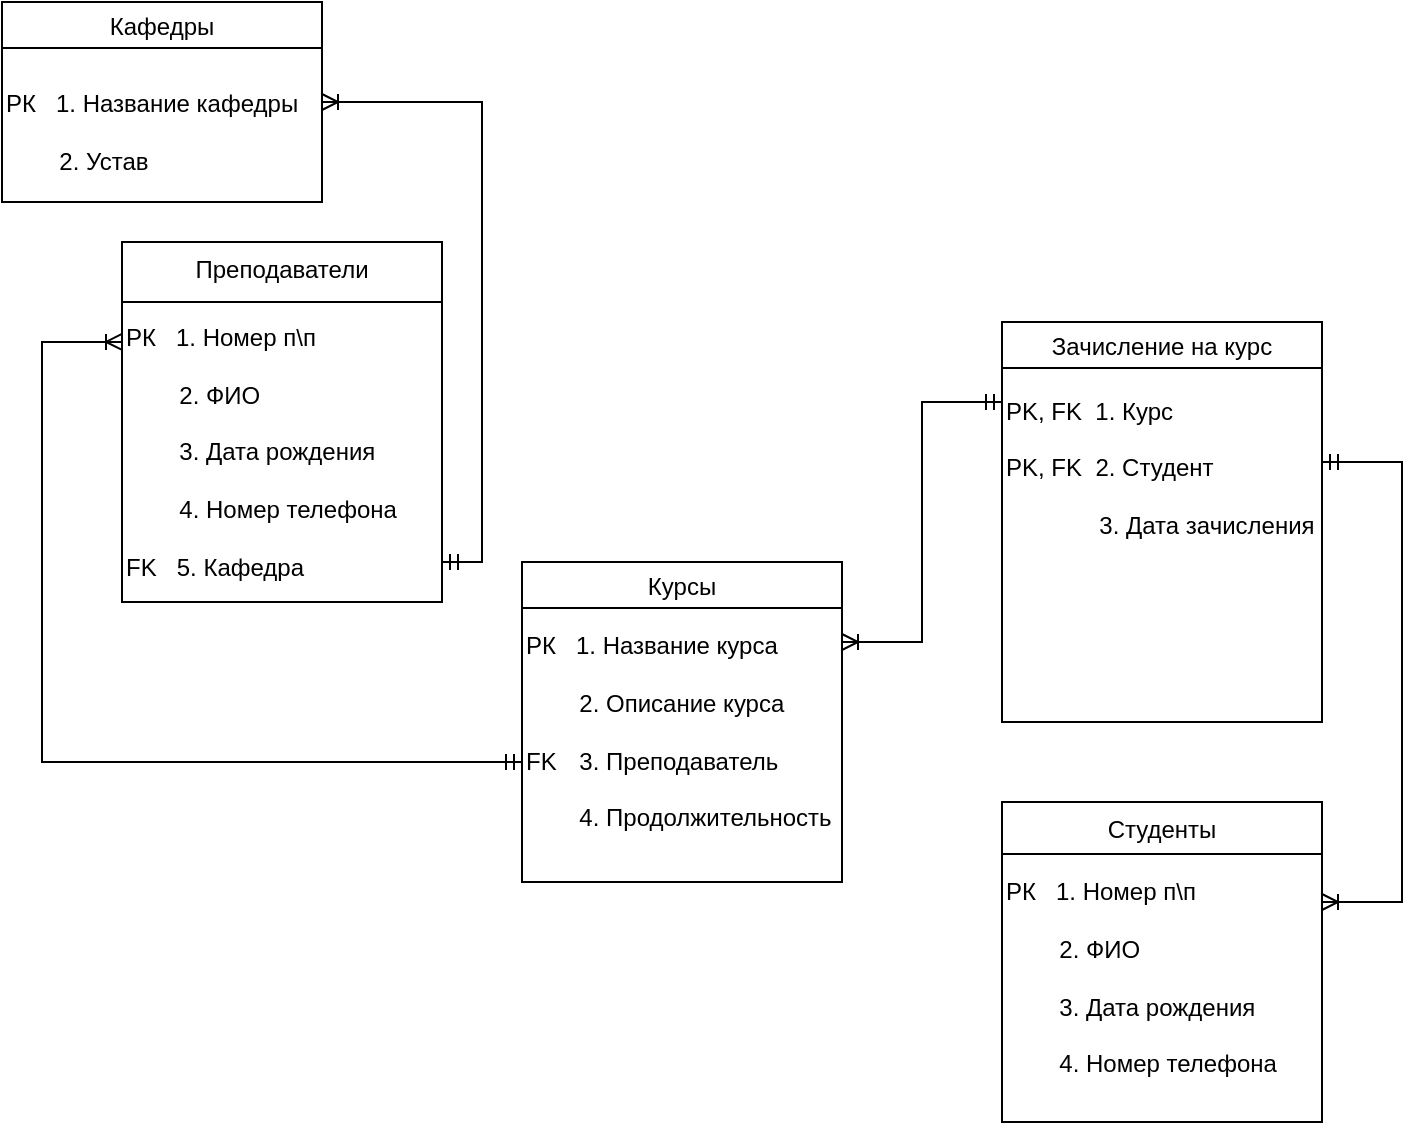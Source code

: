 <mxfile version="20.3.3" type="google" pages="3"><diagram id="iXo6Ggyb3E7gRawBIbnl" name="Задание-1"><mxGraphModel grid="1" page="1" gridSize="10" guides="1" tooltips="1" connect="1" arrows="1" fold="1" pageScale="1" pageWidth="850" pageHeight="1100" math="0" shadow="0"><root><mxCell id="0"/><mxCell id="1" parent="0"/><mxCell id="Z5ABSMp3mamQOZRoFABM-1" value="Студенты" style="swimlane;fontStyle=0;align=center;verticalAlign=top;childLayout=stackLayout;horizontal=1;startSize=26;horizontalStack=0;resizeParent=1;resizeLast=0;collapsible=1;marginBottom=0;rounded=0;shadow=0;strokeWidth=1;" vertex="1" parent="1"><mxGeometry x="520" y="440" width="160" height="160" as="geometry"><mxRectangle x="130" y="380" width="160" height="26" as="alternateBounds"/></mxGeometry></mxCell><mxCell id="Z5ABSMp3mamQOZRoFABM-2" value="РК&amp;nbsp; &amp;nbsp;1. Номер п\п&lt;br&gt;&lt;span style=&quot;white-space: pre;&quot;&gt;&#9;&lt;/span&gt;&lt;br&gt;&lt;span style=&quot;white-space: pre;&quot;&gt;&#9;&lt;/span&gt;2. ФИО&lt;br&gt;&lt;br&gt;&lt;span style=&quot;white-space: pre;&quot;&gt;&#9;&lt;/span&gt;3. Дата рождения&lt;br&gt;&lt;br&gt;&lt;span style=&quot;white-space: pre;&quot;&gt;&#9;&lt;/span&gt;4. Номер телефона&amp;nbsp;" style="text;html=1;strokeColor=none;fillColor=none;align=left;verticalAlign=middle;whiteSpace=wrap;rounded=0;" vertex="1" parent="Z5ABSMp3mamQOZRoFABM-1"><mxGeometry y="26" width="160" height="124" as="geometry"/></mxCell><mxCell id="Z5ABSMp3mamQOZRoFABM-3" value="Кафедры" style="swimlane;fontStyle=0" vertex="1" parent="1"><mxGeometry x="20" y="40" width="160" height="100" as="geometry"/></mxCell><mxCell id="Z5ABSMp3mamQOZRoFABM-4" value="РК&amp;nbsp; &amp;nbsp;1. Название кафедры&lt;br&gt;&lt;br&gt;&lt;span style=&quot;white-space: pre;&quot;&gt;&#9;&lt;/span&gt;2. Устав&lt;br&gt;" style="text;html=1;strokeColor=none;fillColor=none;align=left;verticalAlign=middle;whiteSpace=wrap;rounded=0;" vertex="1" parent="Z5ABSMp3mamQOZRoFABM-3"><mxGeometry y="30" width="160" height="70" as="geometry"/></mxCell><mxCell id="Z5ABSMp3mamQOZRoFABM-5" value="Курсы" style="swimlane;fontStyle=0" vertex="1" parent="1"><mxGeometry x="280" y="320" width="160" height="160" as="geometry"/></mxCell><mxCell id="Z5ABSMp3mamQOZRoFABM-6" value="РК&amp;nbsp; &amp;nbsp;1. Название курса&lt;br&gt;&lt;br&gt;&lt;span style=&quot;white-space: pre;&quot;&gt;&#9;&lt;/span&gt;2. Описание курса&lt;br&gt;&lt;br&gt;FK&lt;span style=&quot;white-space: pre;&quot;&gt;&#9;&lt;/span&gt;3. Преподаватель&lt;br&gt;&lt;br&gt;&lt;span style=&quot;white-space: pre;&quot;&gt;&#9;&lt;/span&gt;4. Продолжительность" style="text;html=1;strokeColor=none;fillColor=none;align=left;verticalAlign=middle;whiteSpace=wrap;rounded=0;" vertex="1" parent="Z5ABSMp3mamQOZRoFABM-5"><mxGeometry y="30" width="160" height="110" as="geometry"/></mxCell><mxCell id="Z5ABSMp3mamQOZRoFABM-7" value="Зачисление на курс" style="swimlane;fontStyle=0" vertex="1" parent="1"><mxGeometry x="520" y="200" width="160" height="200" as="geometry"/></mxCell><mxCell id="Z5ABSMp3mamQOZRoFABM-8" value="PK, FK&amp;nbsp; 1. Курс&lt;br&gt;&lt;br&gt;PK, FK&amp;nbsp;&amp;nbsp;&lt;span style=&quot;white-space: pre;&quot;&gt;2&lt;/span&gt;. Студент&lt;br&gt;&lt;br&gt;&lt;span style=&quot;white-space: pre;&quot;&gt;&#9;&lt;/span&gt;&amp;nbsp; &amp;nbsp; &amp;nbsp; 3. Дата зачисления" style="text;html=1;strokeColor=none;fillColor=none;align=left;verticalAlign=middle;whiteSpace=wrap;rounded=0;" vertex="1" parent="Z5ABSMp3mamQOZRoFABM-7"><mxGeometry y="26" width="160" height="94" as="geometry"/></mxCell><mxCell id="Z5ABSMp3mamQOZRoFABM-9" value="" style="endArrow=ERmandOne;html=1;rounded=0;endFill=0;startArrow=ERoneToMany;startFill=0;" edge="1" parent="1"><mxGeometry width="50" height="50" relative="1" as="geometry"><mxPoint x="180" y="90" as="sourcePoint"/><mxPoint x="240" y="320" as="targetPoint"/><Array as="points"><mxPoint x="260" y="90"/><mxPoint x="260" y="220"/><mxPoint x="260" y="320"/></Array></mxGeometry></mxCell><mxCell id="Z5ABSMp3mamQOZRoFABM-10" value="" style="endArrow=ERmandOne;html=1;rounded=0;entryX=0;entryY=0.867;entryDx=0;entryDy=0;entryPerimeter=0;endFill=0;startArrow=ERoneToMany;startFill=0;" edge="1" parent="1"><mxGeometry width="50" height="50" relative="1" as="geometry"><mxPoint x="440" y="360.0" as="sourcePoint"/><mxPoint x="520" y="240.05" as="targetPoint"/><Array as="points"><mxPoint x="480" y="360"/><mxPoint x="480" y="240"/></Array></mxGeometry></mxCell><mxCell id="Z5ABSMp3mamQOZRoFABM-11" value="" style="endArrow=ERmandOne;html=1;rounded=0;endFill=0;startArrow=ERoneToMany;startFill=0;" edge="1" parent="1"><mxGeometry width="50" height="50" relative="1" as="geometry"><mxPoint x="680" y="490" as="sourcePoint"/><mxPoint x="680" y="270" as="targetPoint"/><Array as="points"><mxPoint x="720" y="490"/><mxPoint x="720" y="270"/></Array></mxGeometry></mxCell><mxCell id="Z5ABSMp3mamQOZRoFABM-12" value="Преподаватели" style="swimlane;fontStyle=0;align=center;verticalAlign=top;childLayout=stackLayout;horizontal=1;startSize=30;horizontalStack=0;resizeParent=1;resizeLast=0;collapsible=1;marginBottom=0;rounded=0;shadow=0;strokeWidth=1;" vertex="1" parent="1"><mxGeometry x="80" y="160" width="160" height="180" as="geometry"><mxRectangle x="340" y="380" width="170" height="26" as="alternateBounds"/></mxGeometry></mxCell><mxCell id="Z5ABSMp3mamQOZRoFABM-13" value="РК&amp;nbsp; &amp;nbsp;1. Номер п\п&lt;br&gt;&lt;span style=&quot;&quot;&gt;&#9;&lt;/span&gt;&lt;br&gt;&lt;span style=&quot;&quot;&gt;&#9;&lt;/span&gt;&lt;span style=&quot;white-space: pre;&quot;&gt;&#9;&lt;/span&gt;2. ФИО&lt;br&gt;&lt;br&gt;&lt;span style=&quot;&quot;&gt;&#9;&lt;/span&gt;&lt;span style=&quot;white-space: pre;&quot;&gt;&#9;&lt;/span&gt;3. Дата рождения&lt;br&gt;&lt;br&gt;&lt;span style=&quot;&quot;&gt;&#9;&lt;/span&gt;&lt;span style=&quot;white-space: pre;&quot;&gt;&#9;&lt;/span&gt;4. Номер телефона&lt;br&gt;&lt;br&gt;FK&lt;span style=&quot;&quot;&gt;&amp;nbsp; &amp;nbsp;5&lt;/span&gt;. Кафедра" style="text;html=1;strokeColor=none;fillColor=none;align=left;verticalAlign=middle;whiteSpace=wrap;rounded=0;" vertex="1" parent="Z5ABSMp3mamQOZRoFABM-12"><mxGeometry y="30" width="160" height="150" as="geometry"/></mxCell><mxCell id="Z5ABSMp3mamQOZRoFABM-14" value="" style="endArrow=ERmandOne;html=1;rounded=0;endFill=0;startArrow=ERoneToMany;startFill=0;exitX=0;exitY=0.133;exitDx=0;exitDy=0;exitPerimeter=0;" edge="1" parent="1" source="Z5ABSMp3mamQOZRoFABM-13"><mxGeometry width="50" height="50" relative="1" as="geometry"><mxPoint x="320" y="160" as="sourcePoint"/><mxPoint x="280" y="420" as="targetPoint"/><Array as="points"><mxPoint x="40" y="210"/><mxPoint x="40" y="420"/><mxPoint x="280" y="420"/></Array></mxGeometry></mxCell></root></mxGraphModel></diagram><diagram id="kxy3dMc8ahSGTGAOvE9N" name="Задание-2"><mxGraphModel grid="1" page="1" gridSize="10" guides="1" tooltips="1" connect="1" arrows="1" fold="1" pageScale="1" pageWidth="850" pageHeight="1100" math="0" shadow="0"><root><mxCell id="0"/><mxCell id="1" parent="0"/><mxCell id="FsXT6Jop-j_CxbyEZ7-D-1" value="Студенты" style="swimlane;fontStyle=0;align=center;verticalAlign=top;childLayout=stackLayout;horizontal=1;startSize=26;horizontalStack=0;resizeParent=1;resizeLast=0;collapsible=1;marginBottom=0;rounded=0;shadow=0;strokeWidth=1;" vertex="1" parent="1"><mxGeometry x="560" y="450" width="160" height="160" as="geometry"><mxRectangle x="130" y="380" width="160" height="26" as="alternateBounds"/></mxGeometry></mxCell><mxCell id="FsXT6Jop-j_CxbyEZ7-D-2" value="РК&amp;nbsp; &amp;nbsp;1. Номер п\п&lt;br&gt;&lt;span style=&quot;white-space: pre;&quot;&gt;&#9;&lt;/span&gt;&lt;br&gt;&lt;span style=&quot;white-space: pre;&quot;&gt;&#9;&lt;/span&gt;2. ФИО&lt;br&gt;&lt;br&gt;&lt;span style=&quot;white-space: pre;&quot;&gt;&#9;&lt;/span&gt;3. Дата рождения&lt;br&gt;&lt;br&gt;&lt;span style=&quot;white-space: pre;&quot;&gt;&#9;&lt;/span&gt;4. Номер телефона&amp;nbsp;" style="text;html=1;strokeColor=none;fillColor=none;align=left;verticalAlign=middle;whiteSpace=wrap;rounded=0;" vertex="1" parent="FsXT6Jop-j_CxbyEZ7-D-1"><mxGeometry y="26" width="160" height="124" as="geometry"/></mxCell><mxCell id="FsXT6Jop-j_CxbyEZ7-D-3" value="Кафедры" style="swimlane;fontStyle=0" vertex="1" parent="1"><mxGeometry x="60" y="50" width="160" height="100" as="geometry"/></mxCell><mxCell id="FsXT6Jop-j_CxbyEZ7-D-4" value="РК&amp;nbsp; &amp;nbsp;1. Название кафедры&lt;br&gt;&lt;br&gt;&lt;span style=&quot;white-space: pre;&quot;&gt;&#9;&lt;/span&gt;2. Устав&lt;br&gt;" style="text;html=1;strokeColor=none;fillColor=none;align=left;verticalAlign=middle;whiteSpace=wrap;rounded=0;" vertex="1" parent="FsXT6Jop-j_CxbyEZ7-D-3"><mxGeometry y="30" width="160" height="70" as="geometry"/></mxCell><mxCell id="FsXT6Jop-j_CxbyEZ7-D-5" style="edgeStyle=orthogonalEdgeStyle;rounded=0;orthogonalLoop=1;jettySize=auto;html=1;exitX=1;exitY=0.25;exitDx=0;exitDy=0;endArrow=ERmandOne;endFill=0;entryX=1;entryY=0.5;entryDx=0;entryDy=0;" edge="1" parent="1" source="FsXT6Jop-j_CxbyEZ7-D-6" target="FsXT6Jop-j_CxbyEZ7-D-17"><mxGeometry relative="1" as="geometry"><mxPoint x="520" y="570" as="targetPoint"/><Array as="points"><mxPoint x="530" y="370"/><mxPoint x="530" y="595"/></Array></mxGeometry></mxCell><mxCell id="FsXT6Jop-j_CxbyEZ7-D-6" value="Курсы" style="swimlane;fontStyle=0" vertex="1" parent="1"><mxGeometry x="320" y="330" width="160" height="160" as="geometry"/></mxCell><mxCell id="FsXT6Jop-j_CxbyEZ7-D-7" value="РК&amp;nbsp; &amp;nbsp;1. Название курса&lt;br&gt;&lt;br&gt;&lt;span style=&quot;white-space: pre;&quot;&gt;&#9;&lt;/span&gt;2. Описание курса&lt;br&gt;&lt;br&gt;FK&lt;span style=&quot;white-space: pre;&quot;&gt;&#9;&lt;/span&gt;3. Преподаватель&lt;br&gt;&lt;br&gt;&lt;span style=&quot;white-space: pre;&quot;&gt;&#9;&lt;/span&gt;4. Продолжительность" style="text;html=1;strokeColor=none;fillColor=none;align=left;verticalAlign=middle;whiteSpace=wrap;rounded=0;" vertex="1" parent="FsXT6Jop-j_CxbyEZ7-D-6"><mxGeometry y="30" width="160" height="110" as="geometry"/></mxCell><mxCell id="FsXT6Jop-j_CxbyEZ7-D-8" value="Зачисление на курс" style="swimlane;fontStyle=0" vertex="1" parent="1"><mxGeometry x="560" y="210" width="160" height="200" as="geometry"/></mxCell><mxCell id="FsXT6Jop-j_CxbyEZ7-D-9" value="PK, FK&amp;nbsp; 1. Курс&lt;br&gt;&lt;br&gt;PK, FK&amp;nbsp;&amp;nbsp;&lt;span style=&quot;white-space: pre;&quot;&gt;2&lt;/span&gt;. Студент&lt;br&gt;&lt;br&gt;&lt;span style=&quot;white-space: pre;&quot;&gt;&#9;&lt;/span&gt;&amp;nbsp; &amp;nbsp; &amp;nbsp; 3. Дата зачисления" style="text;html=1;strokeColor=none;fillColor=none;align=left;verticalAlign=middle;whiteSpace=wrap;rounded=0;" vertex="1" parent="FsXT6Jop-j_CxbyEZ7-D-8"><mxGeometry y="26" width="160" height="94" as="geometry"/></mxCell><mxCell id="FsXT6Jop-j_CxbyEZ7-D-10" value="" style="endArrow=ERmandOne;html=1;rounded=0;endFill=0;startArrow=ERoneToMany;startFill=0;" edge="1" parent="1"><mxGeometry width="50" height="50" relative="1" as="geometry"><mxPoint x="220" y="100" as="sourcePoint"/><mxPoint x="280" y="330" as="targetPoint"/><Array as="points"><mxPoint x="300" y="100"/><mxPoint x="300" y="230"/><mxPoint x="300" y="330"/></Array></mxGeometry></mxCell><mxCell id="FsXT6Jop-j_CxbyEZ7-D-11" value="" style="endArrow=ERmandOne;html=1;rounded=0;entryX=0;entryY=0.867;entryDx=0;entryDy=0;entryPerimeter=0;endFill=0;startArrow=ERoneToMany;startFill=0;" edge="1" parent="1"><mxGeometry width="50" height="50" relative="1" as="geometry"><mxPoint x="480" y="370.0" as="sourcePoint"/><mxPoint x="560" y="250.05" as="targetPoint"/><Array as="points"><mxPoint x="520" y="370"/><mxPoint x="520" y="250"/></Array></mxGeometry></mxCell><mxCell id="FsXT6Jop-j_CxbyEZ7-D-12" value="" style="endArrow=ERmandOne;html=1;rounded=0;endFill=0;startArrow=ERoneToMany;startFill=0;" edge="1" parent="1"><mxGeometry width="50" height="50" relative="1" as="geometry"><mxPoint x="720" y="500" as="sourcePoint"/><mxPoint x="720" y="280" as="targetPoint"/><Array as="points"><mxPoint x="760" y="500"/><mxPoint x="760" y="280"/></Array></mxGeometry></mxCell><mxCell id="FsXT6Jop-j_CxbyEZ7-D-13" value="Преподаватели" style="swimlane;fontStyle=0;align=center;verticalAlign=top;childLayout=stackLayout;horizontal=1;startSize=30;horizontalStack=0;resizeParent=1;resizeLast=0;collapsible=1;marginBottom=0;rounded=0;shadow=0;strokeWidth=1;" vertex="1" parent="1"><mxGeometry x="120" y="170" width="160" height="180" as="geometry"><mxRectangle x="340" y="380" width="170" height="26" as="alternateBounds"/></mxGeometry></mxCell><mxCell id="FsXT6Jop-j_CxbyEZ7-D-14" value="РК&amp;nbsp; &amp;nbsp;1. Номер п\п&lt;br&gt;&lt;span style=&quot;&quot;&gt;&#9;&lt;/span&gt;&lt;br&gt;&lt;span style=&quot;&quot;&gt;&#9;&lt;/span&gt;&lt;span style=&quot;white-space: pre;&quot;&gt;&#9;&lt;/span&gt;2. ФИО&lt;br&gt;&lt;br&gt;&lt;span style=&quot;&quot;&gt;&#9;&lt;/span&gt;&lt;span style=&quot;white-space: pre;&quot;&gt;&#9;&lt;/span&gt;3. Дата рождения&lt;br&gt;&lt;br&gt;&lt;span style=&quot;&quot;&gt;&#9;&lt;/span&gt;&lt;span style=&quot;white-space: pre;&quot;&gt;&#9;&lt;/span&gt;4. Номер телефона&lt;br&gt;&lt;br&gt;FK&lt;span style=&quot;&quot;&gt;&amp;nbsp; &amp;nbsp;5&lt;/span&gt;. Кафедра" style="text;html=1;strokeColor=none;fillColor=none;align=left;verticalAlign=middle;whiteSpace=wrap;rounded=0;" vertex="1" parent="FsXT6Jop-j_CxbyEZ7-D-13"><mxGeometry y="30" width="160" height="150" as="geometry"/></mxCell><mxCell id="FsXT6Jop-j_CxbyEZ7-D-15" value="" style="endArrow=ERmandOne;html=1;rounded=0;endFill=0;startArrow=ERoneToMany;startFill=0;exitX=0;exitY=0.133;exitDx=0;exitDy=0;exitPerimeter=0;" edge="1" parent="1" source="FsXT6Jop-j_CxbyEZ7-D-14"><mxGeometry width="50" height="50" relative="1" as="geometry"><mxPoint x="360" y="170" as="sourcePoint"/><mxPoint x="320" y="430" as="targetPoint"/><Array as="points"><mxPoint x="80" y="220"/><mxPoint x="80" y="430"/><mxPoint x="320" y="430"/></Array></mxGeometry></mxCell><mxCell id="FsXT6Jop-j_CxbyEZ7-D-16" value="Домашнее задание" style="swimlane;fontStyle=0" vertex="1" parent="1"><mxGeometry x="320" y="520" width="160" height="130" as="geometry"/></mxCell><mxCell id="FsXT6Jop-j_CxbyEZ7-D-17" value="PK&amp;nbsp; &amp;nbsp;1. Номер п\п&lt;br&gt;&lt;br&gt;&lt;span style=&quot;white-space: pre;&quot;&gt;&#9;&lt;/span&gt;2. Курс&lt;br&gt;&lt;br&gt;&lt;span style=&quot;white-space: pre;&quot;&gt;&#9;&lt;/span&gt;3. Задача" style="text;html=1;strokeColor=none;fillColor=none;align=left;verticalAlign=middle;whiteSpace=wrap;rounded=0;" vertex="1" parent="FsXT6Jop-j_CxbyEZ7-D-16"><mxGeometry y="20" width="160" height="110" as="geometry"/></mxCell><mxCell id="FsXT6Jop-j_CxbyEZ7-D-18" value="Домашка для студента" style="swimlane;fontStyle=0" vertex="1" parent="1"><mxGeometry x="560" y="720" width="160" height="140" as="geometry"/></mxCell><mxCell id="FsXT6Jop-j_CxbyEZ7-D-19" value="PK, FK&amp;nbsp; 1. Задание&lt;br&gt;&lt;br&gt;PK, FK&amp;nbsp; 2. Студент&lt;br&gt;&lt;br&gt;&lt;span style=&quot;white-space: pre;&quot;&gt;&#9;&lt;/span&gt;&amp;nbsp; &amp;nbsp; &amp;nbsp; 3. Оценка" style="text;html=1;strokeColor=none;fillColor=none;align=left;verticalAlign=middle;whiteSpace=wrap;rounded=0;" vertex="1" parent="FsXT6Jop-j_CxbyEZ7-D-18"><mxGeometry y="25" width="160" height="105" as="geometry"/></mxCell><mxCell id="FsXT6Jop-j_CxbyEZ7-D-20" style="edgeStyle=orthogonalEdgeStyle;rounded=0;orthogonalLoop=1;jettySize=auto;html=1;exitX=0;exitY=0.25;exitDx=0;exitDy=0;startArrow=ERoneToMany;startFill=0;endArrow=ERmandOne;endFill=0;entryX=0;entryY=0.25;entryDx=0;entryDy=0;" edge="1" parent="1" source="FsXT6Jop-j_CxbyEZ7-D-17" target="FsXT6Jop-j_CxbyEZ7-D-19"><mxGeometry relative="1" as="geometry"><Array as="points"><mxPoint x="280" y="568"/><mxPoint x="280" y="771"/></Array></mxGeometry></mxCell><mxCell id="FsXT6Jop-j_CxbyEZ7-D-21" value="" style="endArrow=none;html=1;rounded=0;exitX=1;exitY=0.5;exitDx=0;exitDy=0;endFill=0;startArrow=ERmandOne;startFill=0;" edge="1" parent="1" source="FsXT6Jop-j_CxbyEZ7-D-19"><mxGeometry width="50" height="50" relative="1" as="geometry"><mxPoint x="500" y="630" as="sourcePoint"/><mxPoint x="760" y="500" as="targetPoint"/><Array as="points"><mxPoint x="760" y="798"/></Array></mxGeometry></mxCell></root></mxGraphModel></diagram><diagram id="F45WblWXVFpnxU9DzYhd" name="Задание-3"><mxGraphModel grid="1" page="1" gridSize="10" guides="1" tooltips="1" connect="1" arrows="1" fold="1" pageScale="1" pageWidth="850" pageHeight="1100" math="0" shadow="0"><root><mxCell id="0"/><mxCell id="1" parent="0"/><mxCell id="lg4T-bipe3IKCWyEyS81-1" value="Студенты" style="swimlane;fontStyle=0;align=center;verticalAlign=top;childLayout=stackLayout;horizontal=1;startSize=26;horizontalStack=0;resizeParent=1;resizeLast=0;collapsible=1;marginBottom=0;rounded=0;shadow=0;strokeWidth=1;" vertex="1" parent="1"><mxGeometry x="560" y="450" width="160" height="160" as="geometry"><mxRectangle x="130" y="380" width="160" height="26" as="alternateBounds"/></mxGeometry></mxCell><mxCell id="lg4T-bipe3IKCWyEyS81-2" value="РК&amp;nbsp; &amp;nbsp;1. Номер п\п&lt;br&gt;&lt;span style=&quot;white-space: pre;&quot;&gt;&#9;&lt;/span&gt;&lt;br&gt;&lt;span style=&quot;white-space: pre;&quot;&gt;&#9;&lt;/span&gt;2. ФИО&lt;br&gt;&lt;br&gt;&lt;span style=&quot;white-space: pre;&quot;&gt;&#9;&lt;/span&gt;3. Дата рождения&lt;br&gt;&lt;br&gt;&lt;span style=&quot;white-space: pre;&quot;&gt;&#9;&lt;/span&gt;4. Номер телефона&amp;nbsp;" style="text;html=1;strokeColor=none;fillColor=none;align=left;verticalAlign=middle;whiteSpace=wrap;rounded=0;" vertex="1" parent="lg4T-bipe3IKCWyEyS81-1"><mxGeometry y="26" width="160" height="124" as="geometry"/></mxCell><mxCell id="lg4T-bipe3IKCWyEyS81-3" value="Кафедры" style="swimlane;fontStyle=0" vertex="1" parent="1"><mxGeometry x="360" y="50" width="160" height="140" as="geometry"/></mxCell><mxCell id="lg4T-bipe3IKCWyEyS81-4" value="РК&amp;nbsp; &amp;nbsp;1. Название кафедры&lt;br&gt;&lt;br&gt;&lt;span style=&quot;white-space: pre;&quot;&gt;&#9;&lt;/span&gt;2. Устав&lt;br&gt;&lt;br&gt;FK&lt;span style=&quot;white-space: pre;&quot;&gt;&#9;&lt;/span&gt;3. Заведующий" style="text;html=1;strokeColor=none;fillColor=none;align=left;verticalAlign=middle;whiteSpace=wrap;rounded=0;" vertex="1" parent="lg4T-bipe3IKCWyEyS81-3"><mxGeometry y="30" width="160" height="100" as="geometry"/></mxCell><mxCell id="lg4T-bipe3IKCWyEyS81-5" style="edgeStyle=orthogonalEdgeStyle;rounded=0;orthogonalLoop=1;jettySize=auto;html=1;exitX=1;exitY=0.25;exitDx=0;exitDy=0;endArrow=ERmandOne;endFill=0;entryX=1;entryY=0.5;entryDx=0;entryDy=0;" edge="1" parent="1" source="lg4T-bipe3IKCWyEyS81-6" target="lg4T-bipe3IKCWyEyS81-17"><mxGeometry relative="1" as="geometry"><mxPoint x="520" y="570" as="targetPoint"/><Array as="points"><mxPoint x="530" y="370"/><mxPoint x="530" y="595"/></Array></mxGeometry></mxCell><mxCell id="lg4T-bipe3IKCWyEyS81-6" value="Курсы" style="swimlane;fontStyle=0" vertex="1" parent="1"><mxGeometry x="320" y="330" width="160" height="160" as="geometry"/></mxCell><mxCell id="lg4T-bipe3IKCWyEyS81-7" value="РК&amp;nbsp; &amp;nbsp;1. Название курса&lt;br&gt;&lt;br&gt;&lt;span style=&quot;white-space: pre;&quot;&gt;&#9;&lt;/span&gt;2. Описание курса&lt;br&gt;&lt;br&gt;FK&lt;span style=&quot;white-space: pre;&quot;&gt;&#9;&lt;/span&gt;3. Преподаватель&lt;br&gt;&lt;br&gt;&lt;span style=&quot;white-space: pre;&quot;&gt;&#9;&lt;/span&gt;4. Продолжительность" style="text;html=1;strokeColor=none;fillColor=none;align=left;verticalAlign=middle;whiteSpace=wrap;rounded=0;" vertex="1" parent="lg4T-bipe3IKCWyEyS81-6"><mxGeometry y="30" width="160" height="110" as="geometry"/></mxCell><mxCell id="lg4T-bipe3IKCWyEyS81-8" value="Зачисление на курс" style="swimlane;fontStyle=0" vertex="1" parent="1"><mxGeometry x="560" y="210" width="160" height="200" as="geometry"/></mxCell><mxCell id="lg4T-bipe3IKCWyEyS81-9" value="PK, FK&amp;nbsp; 1. Курс&lt;br&gt;&lt;br&gt;PK, FK&amp;nbsp;&amp;nbsp;&lt;span style=&quot;white-space: pre;&quot;&gt;2&lt;/span&gt;. Студент&lt;br&gt;&lt;br&gt;&lt;span style=&quot;white-space: pre;&quot;&gt;&#9;&lt;/span&gt;&amp;nbsp; &amp;nbsp; &amp;nbsp; 3. Дата зачисления" style="text;html=1;strokeColor=none;fillColor=none;align=left;verticalAlign=middle;whiteSpace=wrap;rounded=0;" vertex="1" parent="lg4T-bipe3IKCWyEyS81-8"><mxGeometry y="26" width="160" height="94" as="geometry"/></mxCell><mxCell id="lg4T-bipe3IKCWyEyS81-10" value="" style="endArrow=ERmandOne;html=1;rounded=0;endFill=0;startArrow=ERoneToMany;startFill=0;" edge="1" parent="1"><mxGeometry width="50" height="50" relative="1" as="geometry"><mxPoint x="360" y="100" as="sourcePoint"/><mxPoint x="280" y="310" as="targetPoint"/><Array as="points"><mxPoint x="330" y="100"/><mxPoint x="330" y="210"/><mxPoint x="330" y="310"/></Array></mxGeometry></mxCell><mxCell id="lg4T-bipe3IKCWyEyS81-11" value="" style="endArrow=ERmandOne;html=1;rounded=0;entryX=0;entryY=0.867;entryDx=0;entryDy=0;entryPerimeter=0;endFill=0;startArrow=ERoneToMany;startFill=0;" edge="1" parent="1"><mxGeometry width="50" height="50" relative="1" as="geometry"><mxPoint x="480" y="370.0" as="sourcePoint"/><mxPoint x="560" y="250.05" as="targetPoint"/><Array as="points"><mxPoint x="520" y="370"/><mxPoint x="520" y="250"/></Array></mxGeometry></mxCell><mxCell id="lg4T-bipe3IKCWyEyS81-12" value="" style="endArrow=ERmandOne;html=1;rounded=0;endFill=0;startArrow=ERoneToMany;startFill=0;" edge="1" parent="1"><mxGeometry width="50" height="50" relative="1" as="geometry"><mxPoint x="720" y="500.0" as="sourcePoint"/><mxPoint x="720" y="280" as="targetPoint"/><Array as="points"><mxPoint x="760" y="500"/><mxPoint x="760" y="280"/></Array></mxGeometry></mxCell><mxCell id="lg4T-bipe3IKCWyEyS81-13" value="Преподаватели" style="swimlane;fontStyle=0;align=center;verticalAlign=top;childLayout=stackLayout;horizontal=1;startSize=30;horizontalStack=0;resizeParent=1;resizeLast=0;collapsible=1;marginBottom=0;rounded=0;shadow=0;strokeWidth=1;" vertex="1" parent="1"><mxGeometry x="120" y="150" width="160" height="180" as="geometry"><mxRectangle x="340" y="380" width="170" height="26" as="alternateBounds"/></mxGeometry></mxCell><mxCell id="lg4T-bipe3IKCWyEyS81-14" value="РК&amp;nbsp; &amp;nbsp;1. Номер п\п&lt;br&gt;&lt;span style=&quot;&quot;&gt;&#9;&lt;/span&gt;&lt;br&gt;&lt;span style=&quot;&quot;&gt;&#9;&lt;/span&gt;&lt;span style=&quot;white-space: pre;&quot;&gt;&#9;&lt;/span&gt;2. ФИО&lt;br&gt;&lt;br&gt;&lt;span style=&quot;&quot;&gt;&#9;&lt;/span&gt;&lt;span style=&quot;white-space: pre;&quot;&gt;&#9;&lt;/span&gt;3. Дата рождения&lt;br&gt;&lt;br&gt;&lt;span style=&quot;&quot;&gt;&#9;&lt;/span&gt;&lt;span style=&quot;white-space: pre;&quot;&gt;&#9;&lt;/span&gt;4. Номер телефона&lt;br&gt;&lt;br&gt;FK&lt;span style=&quot;&quot;&gt;&amp;nbsp; &amp;nbsp;5&lt;/span&gt;. Кафедра" style="text;html=1;strokeColor=none;fillColor=none;align=left;verticalAlign=middle;whiteSpace=wrap;rounded=0;" vertex="1" parent="lg4T-bipe3IKCWyEyS81-13"><mxGeometry y="30" width="160" height="150" as="geometry"/></mxCell><mxCell id="lg4T-bipe3IKCWyEyS81-15" value="" style="endArrow=ERmandOne;html=1;rounded=0;endFill=0;startArrow=ERoneToMany;startFill=0;exitX=0;exitY=0.133;exitDx=0;exitDy=0;exitPerimeter=0;" edge="1" parent="1" source="lg4T-bipe3IKCWyEyS81-14"><mxGeometry width="50" height="50" relative="1" as="geometry"><mxPoint x="360" y="170" as="sourcePoint"/><mxPoint x="320" y="430" as="targetPoint"/><Array as="points"><mxPoint x="80" y="200"/><mxPoint x="80" y="430"/><mxPoint x="320" y="430"/></Array></mxGeometry></mxCell><mxCell id="lg4T-bipe3IKCWyEyS81-16" value="Домашнее задание" style="swimlane;fontStyle=0" vertex="1" parent="1"><mxGeometry x="320" y="520" width="160" height="130" as="geometry"/></mxCell><mxCell id="lg4T-bipe3IKCWyEyS81-17" value="PK&amp;nbsp; &amp;nbsp;1. Номер п\п&lt;br&gt;&lt;br&gt;&lt;span style=&quot;white-space: pre;&quot;&gt;&#9;&lt;/span&gt;2. Курс&lt;br&gt;&lt;br&gt;&lt;span style=&quot;white-space: pre;&quot;&gt;&#9;&lt;/span&gt;3. Задача" style="text;html=1;strokeColor=none;fillColor=none;align=left;verticalAlign=middle;whiteSpace=wrap;rounded=0;" vertex="1" parent="lg4T-bipe3IKCWyEyS81-16"><mxGeometry y="20" width="160" height="110" as="geometry"/></mxCell><mxCell id="lg4T-bipe3IKCWyEyS81-18" value="Домашка для студента" style="swimlane;fontStyle=0" vertex="1" parent="1"><mxGeometry x="560" y="720" width="160" height="140" as="geometry"/></mxCell><mxCell id="lg4T-bipe3IKCWyEyS81-19" value="PK, FK&amp;nbsp; 1. Задание&lt;br&gt;&lt;br&gt;PK, FK&amp;nbsp; 2. Студент&lt;br&gt;&lt;br&gt;&lt;span style=&quot;white-space: pre;&quot;&gt;&#9;&lt;/span&gt;&amp;nbsp; &amp;nbsp; &amp;nbsp; 3. Оценка" style="text;html=1;strokeColor=none;fillColor=none;align=left;verticalAlign=middle;whiteSpace=wrap;rounded=0;" vertex="1" parent="lg4T-bipe3IKCWyEyS81-18"><mxGeometry y="25" width="160" height="105" as="geometry"/></mxCell><mxCell id="lg4T-bipe3IKCWyEyS81-20" style="edgeStyle=orthogonalEdgeStyle;rounded=0;orthogonalLoop=1;jettySize=auto;html=1;exitX=0;exitY=0.25;exitDx=0;exitDy=0;startArrow=ERoneToMany;startFill=0;endArrow=ERmandOne;endFill=0;entryX=0;entryY=0.25;entryDx=0;entryDy=0;" edge="1" parent="1" source="lg4T-bipe3IKCWyEyS81-17" target="lg4T-bipe3IKCWyEyS81-19"><mxGeometry relative="1" as="geometry"><Array as="points"><mxPoint x="280" y="568"/><mxPoint x="280" y="771"/></Array></mxGeometry></mxCell><mxCell id="lg4T-bipe3IKCWyEyS81-21" value="" style="endArrow=none;html=1;rounded=0;exitX=1;exitY=0.5;exitDx=0;exitDy=0;endFill=0;startArrow=ERmandOne;startFill=0;" edge="1" parent="1" source="lg4T-bipe3IKCWyEyS81-19"><mxGeometry width="50" height="50" relative="1" as="geometry"><mxPoint x="500" y="630" as="sourcePoint"/><mxPoint x="760" y="500.0" as="targetPoint"/><Array as="points"><mxPoint x="760" y="798"/></Array></mxGeometry></mxCell><mxCell id="lg4T-bipe3IKCWyEyS81-22" style="edgeStyle=orthogonalEdgeStyle;rounded=0;orthogonalLoop=1;jettySize=auto;html=1;exitX=1;exitY=0.75;exitDx=0;exitDy=0;startArrow=ERmandOne;startFill=0;endArrow=ERoneToMany;endFill=0;entryX=1;entryY=0.133;entryDx=0;entryDy=0;entryPerimeter=0;" edge="1" parent="1" source="lg4T-bipe3IKCWyEyS81-4" target="lg4T-bipe3IKCWyEyS81-14"><mxGeometry relative="1" as="geometry"><mxPoint x="560" y="150" as="targetPoint"/><Array as="points"><mxPoint x="540" y="155"/><mxPoint x="540" y="30"/><mxPoint x="300" y="30"/><mxPoint x="300" y="200"/></Array></mxGeometry></mxCell></root></mxGraphModel></diagram></mxfile>